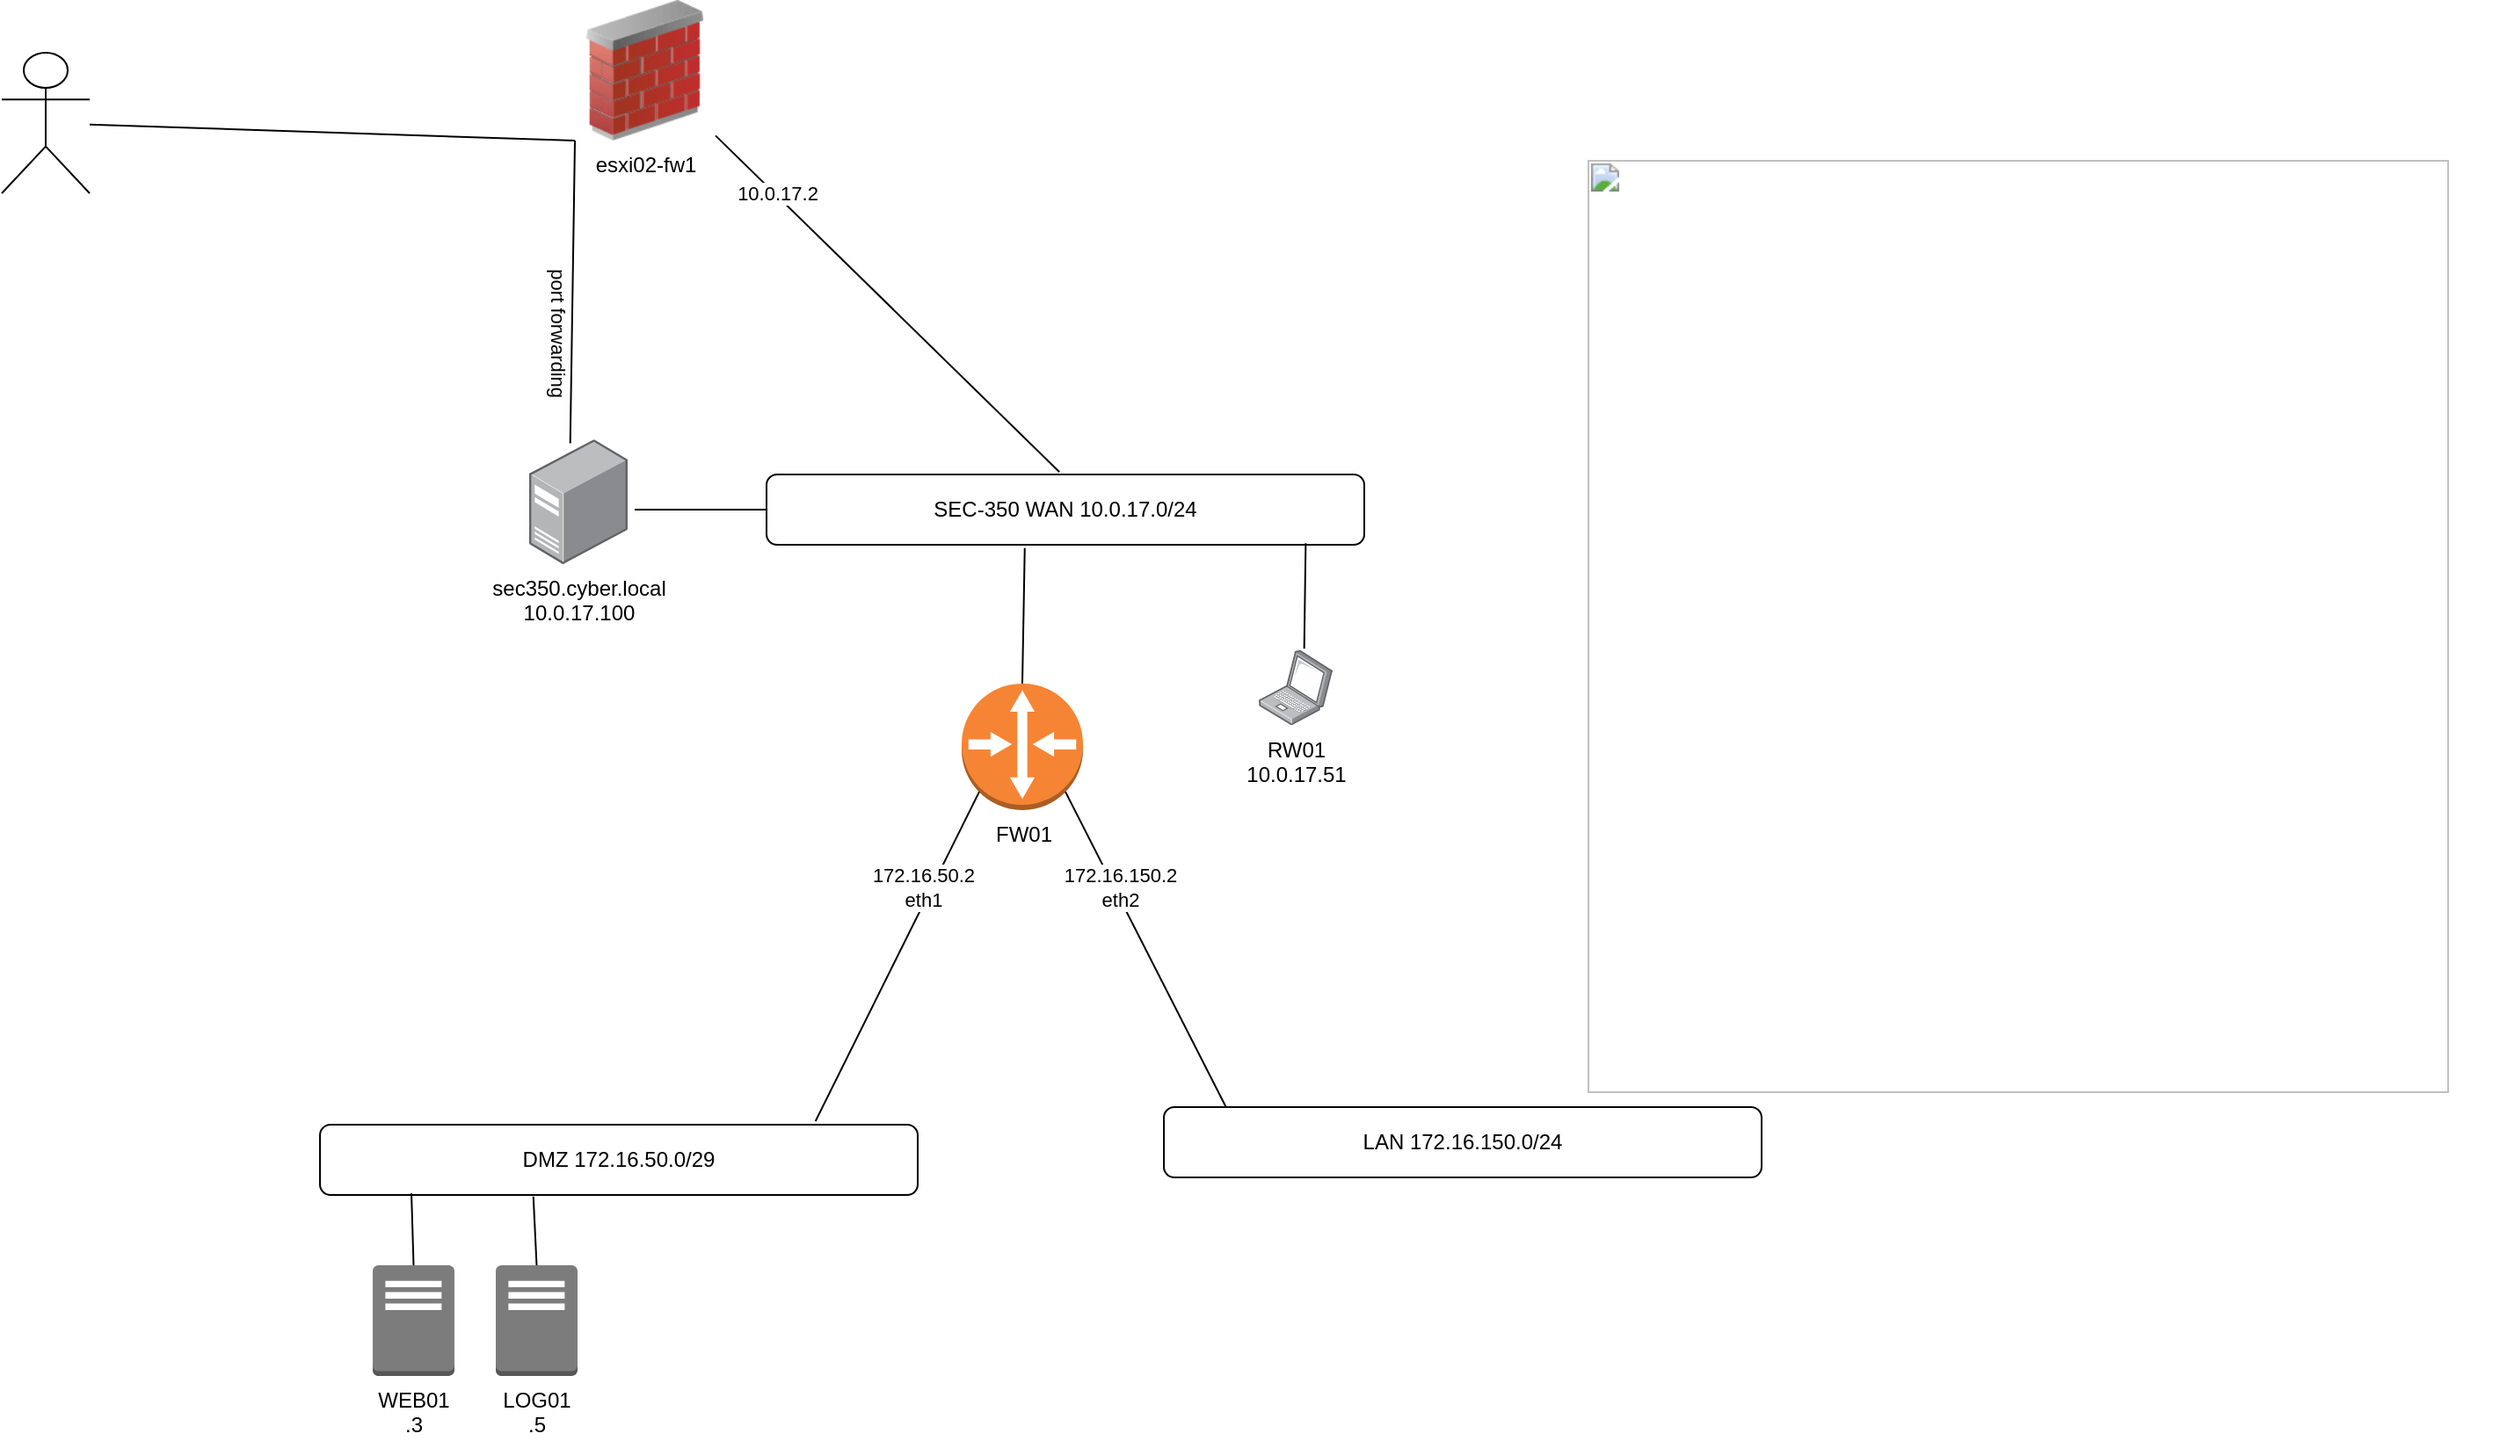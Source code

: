 <mxfile version="24.7.15">
  <diagram name="Page-1" id="vxOPZugNCJ2shPD0R46R">
    <mxGraphModel dx="1195" dy="610" grid="1" gridSize="10" guides="1" tooltips="1" connect="1" arrows="1" fold="1" page="1" pageScale="1" pageWidth="550" pageHeight="1100" math="0" shadow="0">
      <root>
        <mxCell id="0" />
        <mxCell id="1" parent="0" />
        <UserObject label="&lt;b style=&quot;font-weight:normal;&quot; id=&quot;docs-internal-guid-28767199-7fff-9945-8c88-6e6176c4ee80&quot;&gt;&lt;br&gt;&lt;p dir=&quot;ltr&quot; style=&quot;line-height:1.38;margin-top:0pt;margin-bottom:0pt;&quot;&gt;&lt;span style=&quot;font-size:11pt;font-family:Arial,sans-serif;color:#000000;background-color:transparent;font-weight:400;font-style:normal;font-variant:normal;text-decoration:none;vertical-align:baseline;white-space:pre;white-space:pre-wrap;&quot;&gt;&lt;span style=&quot;border:none;display:inline-block;overflow:hidden;width:490px;height:531px;&quot;&gt;&lt;img src=&quot;https://lh7-rt.googleusercontent.com/docsz/AD_4nXeqpTIBHdTYFv6EzUGyd4IHRTB8-bIFRZKFoseA-PM7o0GtIXrPohFZuHoBx7vWpvP-5GVV8NuwgEEQ1HDavbIJQDb2Ob5bBN3yPyeAVkQWBOnhPx3JEGLFpfotwR7eqBs50LrzUB4uSJai6FR_bwsM7A?key=T9aILHoXyRdm75MZubn6hA&quot; width=&quot;490&quot; height=&quot;531&quot; style=&quot;margin-left:0px;margin-top:0px;&quot;&gt;&lt;/span&gt;&lt;/span&gt;&lt;/p&gt;&lt;/b&gt;&lt;br class=&quot;Apple-interchange-newline&quot;&gt;" link="&lt;b style=&quot;font-weight:normal;&quot; id=&quot;docs-internal-guid-28767199-7fff-9945-8c88-6e6176c4ee80&quot;&gt;&lt;br&gt;&lt;p dir=&quot;ltr&quot; style=&quot;line-height:1.38;margin-top:0pt;margin-bottom:0pt;&quot;&gt;&lt;span style=&quot;font-size:11pt;font-family:Arial,sans-serif;color:#000000;background-color:transparent;font-weight:400;font-style:normal;font-variant:normal;text-decoration:none;vertical-align:baseline;white-space:pre;white-space:pre-wrap;&quot;&gt;&lt;span style=&quot;border:none;display:inline-block;overflow:hidden;width:490px;height:531px;&quot;&gt;&lt;img src=&quot;https://lh7-rt.googleusercontent.com/docsz/AD_4nXeqpTIBHdTYFv6EzUGyd4IHRTB8-bIFRZKFoseA-PM7o0GtIXrPohFZuHoBx7vWpvP-5GVV8NuwgEEQ1HDavbIJQDb2Ob5bBN3yPyeAVkQWBOnhPx3JEGLFpfotwR7eqBs50LrzUB4uSJai6FR_bwsM7A?key=T9aILHoXyRdm75MZubn6hA&quot; width=&quot;490&quot; height=&quot;531&quot; style=&quot;margin-left:0px;margin-top:0px;&quot;&gt;&lt;/span&gt;&lt;/span&gt;&lt;/p&gt;&lt;/b&gt;&lt;br class=&quot;Apple-interchange-newline&quot;&gt;" id="WV4KZU-K2HEF4Ivt-XvY-4">
          <mxCell style="text;whiteSpace=wrap;html=1;" vertex="1" parent="1">
            <mxGeometry x="950" y="160" width="520" height="590" as="geometry" />
          </mxCell>
        </UserObject>
        <mxCell id="WV4KZU-K2HEF4Ivt-XvY-5" value="SEC-350 WAN 10.0.17.0/24" style="rounded=1;whiteSpace=wrap;html=1;align=center;" vertex="1" parent="1">
          <mxGeometry x="485" y="360" width="340" height="40" as="geometry" />
        </mxCell>
        <mxCell id="WV4KZU-K2HEF4Ivt-XvY-7" value="LAN 172.16.150.0/24" style="rounded=1;whiteSpace=wrap;html=1;align=center;" vertex="1" parent="1">
          <mxGeometry x="711" y="720" width="340" height="40" as="geometry" />
        </mxCell>
        <mxCell id="WV4KZU-K2HEF4Ivt-XvY-8" value="DMZ 172.16.50.0/29" style="rounded=1;whiteSpace=wrap;html=1;align=center;" vertex="1" parent="1">
          <mxGeometry x="231" y="730" width="340" height="40" as="geometry" />
        </mxCell>
        <mxCell id="WV4KZU-K2HEF4Ivt-XvY-9" value="FW01" style="outlineConnect=0;dashed=0;verticalLabelPosition=bottom;verticalAlign=top;align=center;html=1;shape=mxgraph.aws3.router;fillColor=#F58534;gradientColor=none;" vertex="1" parent="1">
          <mxGeometry x="596" y="479" width="69" height="72" as="geometry" />
        </mxCell>
        <mxCell id="WV4KZU-K2HEF4Ivt-XvY-10" value="" style="endArrow=none;html=1;rounded=0;entryX=0.855;entryY=0.855;entryDx=0;entryDy=0;entryPerimeter=0;exitX=0.104;exitY=0;exitDx=0;exitDy=0;exitPerimeter=0;" edge="1" parent="1" source="WV4KZU-K2HEF4Ivt-XvY-7" target="WV4KZU-K2HEF4Ivt-XvY-9">
          <mxGeometry width="50" height="50" relative="1" as="geometry">
            <mxPoint x="921" y="710" as="sourcePoint" />
            <mxPoint x="971" y="660" as="targetPoint" />
          </mxGeometry>
        </mxCell>
        <mxCell id="WV4KZU-K2HEF4Ivt-XvY-12" value="172.16.150.2&lt;div&gt;eth2&lt;/div&gt;" style="edgeLabel;html=1;align=center;verticalAlign=middle;resizable=0;points=[];rotation=0;" vertex="1" connectable="0" parent="WV4KZU-K2HEF4Ivt-XvY-10">
          <mxGeometry x="0.002" y="2" relative="1" as="geometry">
            <mxPoint x="-13" y="-36" as="offset" />
          </mxGeometry>
        </mxCell>
        <mxCell id="WV4KZU-K2HEF4Ivt-XvY-15" value="" style="endArrow=none;html=1;rounded=0;entryX=0.145;entryY=0.855;entryDx=0;entryDy=0;entryPerimeter=0;exitX=0.829;exitY=-0.05;exitDx=0;exitDy=0;exitPerimeter=0;" edge="1" parent="1" source="WV4KZU-K2HEF4Ivt-XvY-8" target="WV4KZU-K2HEF4Ivt-XvY-9">
          <mxGeometry width="50" height="50" relative="1" as="geometry">
            <mxPoint x="491" y="560" as="sourcePoint" />
            <mxPoint x="541" y="510" as="targetPoint" />
          </mxGeometry>
        </mxCell>
        <mxCell id="WV4KZU-K2HEF4Ivt-XvY-16" value="172.16.50.2&lt;div&gt;eth1&lt;/div&gt;" style="edgeLabel;html=1;align=center;verticalAlign=middle;resizable=0;points=[];rotation=0;" vertex="1" connectable="0" parent="WV4KZU-K2HEF4Ivt-XvY-15">
          <mxGeometry x="0.4" y="-1" relative="1" as="geometry">
            <mxPoint x="-5" y="-3" as="offset" />
          </mxGeometry>
        </mxCell>
        <mxCell id="WV4KZU-K2HEF4Ivt-XvY-17" value="WEB01&lt;div&gt;.3&lt;/div&gt;" style="outlineConnect=0;dashed=0;verticalLabelPosition=bottom;verticalAlign=top;align=center;html=1;shape=mxgraph.aws3.traditional_server;fillColor=#7D7C7C;gradientColor=none;" vertex="1" parent="1">
          <mxGeometry x="261" y="810" width="46.5" height="63" as="geometry" />
        </mxCell>
        <mxCell id="WV4KZU-K2HEF4Ivt-XvY-18" value="LOG01&lt;div&gt;.5&lt;/div&gt;" style="outlineConnect=0;dashed=0;verticalLabelPosition=bottom;verticalAlign=top;align=center;html=1;shape=mxgraph.aws3.traditional_server;fillColor=#7D7C7C;gradientColor=none;" vertex="1" parent="1">
          <mxGeometry x="331" y="810" width="46.5" height="63" as="geometry" />
        </mxCell>
        <mxCell id="WV4KZU-K2HEF4Ivt-XvY-20" value="" style="endArrow=none;html=1;rounded=0;entryX=0.5;entryY=0;entryDx=0;entryDy=0;entryPerimeter=0;exitX=0.357;exitY=1.022;exitDx=0;exitDy=0;exitPerimeter=0;" edge="1" parent="1" source="WV4KZU-K2HEF4Ivt-XvY-8" target="WV4KZU-K2HEF4Ivt-XvY-18">
          <mxGeometry width="50" height="50" relative="1" as="geometry">
            <mxPoint x="481" y="850" as="sourcePoint" />
            <mxPoint x="531" y="800" as="targetPoint" />
          </mxGeometry>
        </mxCell>
        <mxCell id="WV4KZU-K2HEF4Ivt-XvY-21" value="" style="endArrow=none;html=1;rounded=0;entryX=0.5;entryY=0;entryDx=0;entryDy=0;entryPerimeter=0;exitX=0.153;exitY=0.975;exitDx=0;exitDy=0;exitPerimeter=0;" edge="1" parent="1" source="WV4KZU-K2HEF4Ivt-XvY-8" target="WV4KZU-K2HEF4Ivt-XvY-17">
          <mxGeometry width="50" height="50" relative="1" as="geometry">
            <mxPoint x="481" y="850" as="sourcePoint" />
            <mxPoint x="531" y="800" as="targetPoint" />
          </mxGeometry>
        </mxCell>
        <mxCell id="WV4KZU-K2HEF4Ivt-XvY-22" value="RW01&lt;div&gt;10.0.17.51&lt;/div&gt;" style="image;points=[];aspect=fixed;html=1;align=center;shadow=0;dashed=0;image=img/lib/allied_telesis/computer_and_terminals/Laptop.svg;" vertex="1" parent="1">
          <mxGeometry x="765" y="460" width="42" height="42.6" as="geometry" />
        </mxCell>
        <mxCell id="WV4KZU-K2HEF4Ivt-XvY-23" value="" style="endArrow=none;html=1;rounded=0;entryX=0.5;entryY=0;entryDx=0;entryDy=0;entryPerimeter=0;exitX=0.432;exitY=1.047;exitDx=0;exitDy=0;exitPerimeter=0;" edge="1" parent="1" source="WV4KZU-K2HEF4Ivt-XvY-5" target="WV4KZU-K2HEF4Ivt-XvY-9">
          <mxGeometry width="50" height="50" relative="1" as="geometry">
            <mxPoint x="805" y="530" as="sourcePoint" />
            <mxPoint x="855" y="480" as="targetPoint" />
          </mxGeometry>
        </mxCell>
        <mxCell id="WV4KZU-K2HEF4Ivt-XvY-24" value="" style="endArrow=none;html=1;rounded=0;entryX=0.615;entryY=-0.02;entryDx=0;entryDy=0;entryPerimeter=0;exitX=0.902;exitY=0.979;exitDx=0;exitDy=0;exitPerimeter=0;" edge="1" parent="1" source="WV4KZU-K2HEF4Ivt-XvY-5" target="WV4KZU-K2HEF4Ivt-XvY-22">
          <mxGeometry width="50" height="50" relative="1" as="geometry">
            <mxPoint x="725" y="500" as="sourcePoint" />
            <mxPoint x="775" y="450" as="targetPoint" />
          </mxGeometry>
        </mxCell>
        <mxCell id="WV4KZU-K2HEF4Ivt-XvY-25" value="esxi02-fw1" style="image;html=1;image=img/lib/clip_art/networking/Firewall_02_128x128.png" vertex="1" parent="1">
          <mxGeometry x="376.01" y="90" width="80" height="80" as="geometry" />
        </mxCell>
        <mxCell id="WV4KZU-K2HEF4Ivt-XvY-26" value="&lt;div&gt;&lt;br&gt;&lt;/div&gt;" style="shape=umlActor;verticalLabelPosition=bottom;verticalAlign=top;html=1;outlineConnect=0;" vertex="1" parent="1">
          <mxGeometry x="50" y="120" width="50" height="80" as="geometry" />
        </mxCell>
        <mxCell id="WV4KZU-K2HEF4Ivt-XvY-27" value="" style="endArrow=none;html=1;rounded=0;exitX=0;exitY=1;exitDx=0;exitDy=0;" edge="1" parent="1" source="WV4KZU-K2HEF4Ivt-XvY-25" target="WV4KZU-K2HEF4Ivt-XvY-26">
          <mxGeometry width="50" height="50" relative="1" as="geometry">
            <mxPoint x="460" y="390" as="sourcePoint" />
            <mxPoint x="510" y="340" as="targetPoint" />
          </mxGeometry>
        </mxCell>
        <mxCell id="WV4KZU-K2HEF4Ivt-XvY-29" value="sec350.cyber.local&lt;div&gt;10.0.17.100&lt;/div&gt;" style="image;points=[];aspect=fixed;html=1;align=center;shadow=0;dashed=0;image=img/lib/allied_telesis/computer_and_terminals/Server_Desktop.svg;" vertex="1" parent="1">
          <mxGeometry x="350" y="340" width="56.01" height="71" as="geometry" />
        </mxCell>
        <mxCell id="WV4KZU-K2HEF4Ivt-XvY-30" value="" style="endArrow=none;html=1;rounded=0;entryX=0;entryY=1;entryDx=0;entryDy=0;exitX=0.417;exitY=0.031;exitDx=0;exitDy=0;exitPerimeter=0;" edge="1" parent="1" source="WV4KZU-K2HEF4Ivt-XvY-29" target="WV4KZU-K2HEF4Ivt-XvY-25">
          <mxGeometry width="50" height="50" relative="1" as="geometry">
            <mxPoint x="620" y="470" as="sourcePoint" />
            <mxPoint x="670" y="420" as="targetPoint" />
          </mxGeometry>
        </mxCell>
        <mxCell id="WV4KZU-K2HEF4Ivt-XvY-31" value="port forwarding" style="edgeLabel;html=1;align=center;verticalAlign=middle;resizable=0;points=[];rotation=90;" vertex="1" connectable="0" parent="WV4KZU-K2HEF4Ivt-XvY-30">
          <mxGeometry x="-0.27" y="1" relative="1" as="geometry">
            <mxPoint x="-7" as="offset" />
          </mxGeometry>
        </mxCell>
        <mxCell id="WV4KZU-K2HEF4Ivt-XvY-32" value="" style="endArrow=none;html=1;rounded=0;exitX=0;exitY=0.5;exitDx=0;exitDy=0;" edge="1" parent="1" source="WV4KZU-K2HEF4Ivt-XvY-5">
          <mxGeometry width="50" height="50" relative="1" as="geometry">
            <mxPoint x="570" y="440" as="sourcePoint" />
            <mxPoint x="410" y="380" as="targetPoint" />
          </mxGeometry>
        </mxCell>
        <mxCell id="WV4KZU-K2HEF4Ivt-XvY-33" value="" style="endArrow=none;html=1;rounded=0;entryX=1;entryY=0.965;entryDx=0;entryDy=0;entryPerimeter=0;exitX=0.49;exitY=-0.035;exitDx=0;exitDy=0;exitPerimeter=0;" edge="1" parent="1" source="WV4KZU-K2HEF4Ivt-XvY-5" target="WV4KZU-K2HEF4Ivt-XvY-25">
          <mxGeometry width="50" height="50" relative="1" as="geometry">
            <mxPoint x="600" y="310" as="sourcePoint" />
            <mxPoint x="650" y="260" as="targetPoint" />
          </mxGeometry>
        </mxCell>
        <mxCell id="WV4KZU-K2HEF4Ivt-XvY-34" value="10.0.17.2" style="edgeLabel;html=1;align=center;verticalAlign=middle;resizable=0;points=[];" vertex="1" connectable="0" parent="WV4KZU-K2HEF4Ivt-XvY-33">
          <mxGeometry x="0.736" y="-1" relative="1" as="geometry">
            <mxPoint x="8" y="8" as="offset" />
          </mxGeometry>
        </mxCell>
      </root>
    </mxGraphModel>
  </diagram>
</mxfile>
